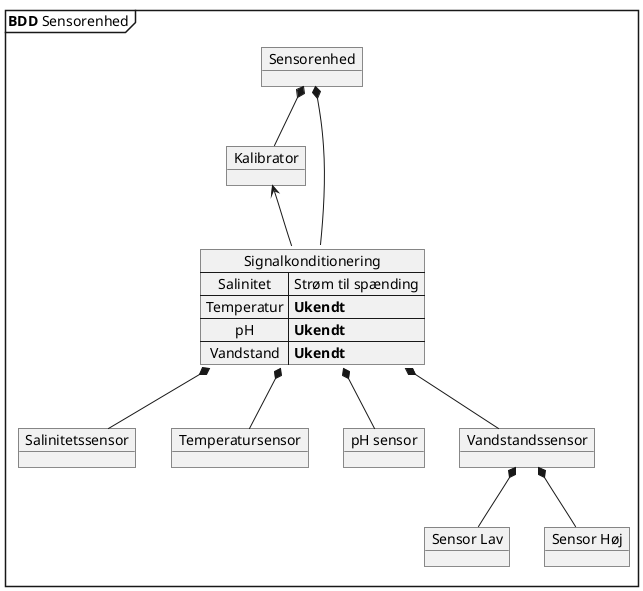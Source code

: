 @startuml Sensorenhed
mainframe **BDD** Sensorenhed
object "Sensorenhed" as SensorMain
object "Salinitetssensor" as Salinitet
object "Temperatursensor" as Temperatur
object "pH sensor" as pH
object "Sensor Lav" as VandstandLo
object "Sensor Høj" as VandstandHi
object "Vandstandssensor" as Vandstand
object Kalibrator

map "Signalkonditionering" as SignalTreat  {
'  Kalibrering *-> Kalibrator
 Salinitet => Strøm til spænding
 Temperatur => **Ukendt**
 pH => **Ukendt**
 Vandstand => **Ukendt**
}

' Defining the fields of the objects
' Starting with the main block

Kalibrator <-- SignalTreat
SensorMain *-- SignalTreat
SensorMain *-- Kalibrator
SignalTreat *-- Salinitet
SignalTreat *-- Temperatur
SignalTreat *-- pH
SignalTreat *-- Vandstand

Vandstand *-- VandstandLo
Vandstand *-- VandstandHi

@enduml